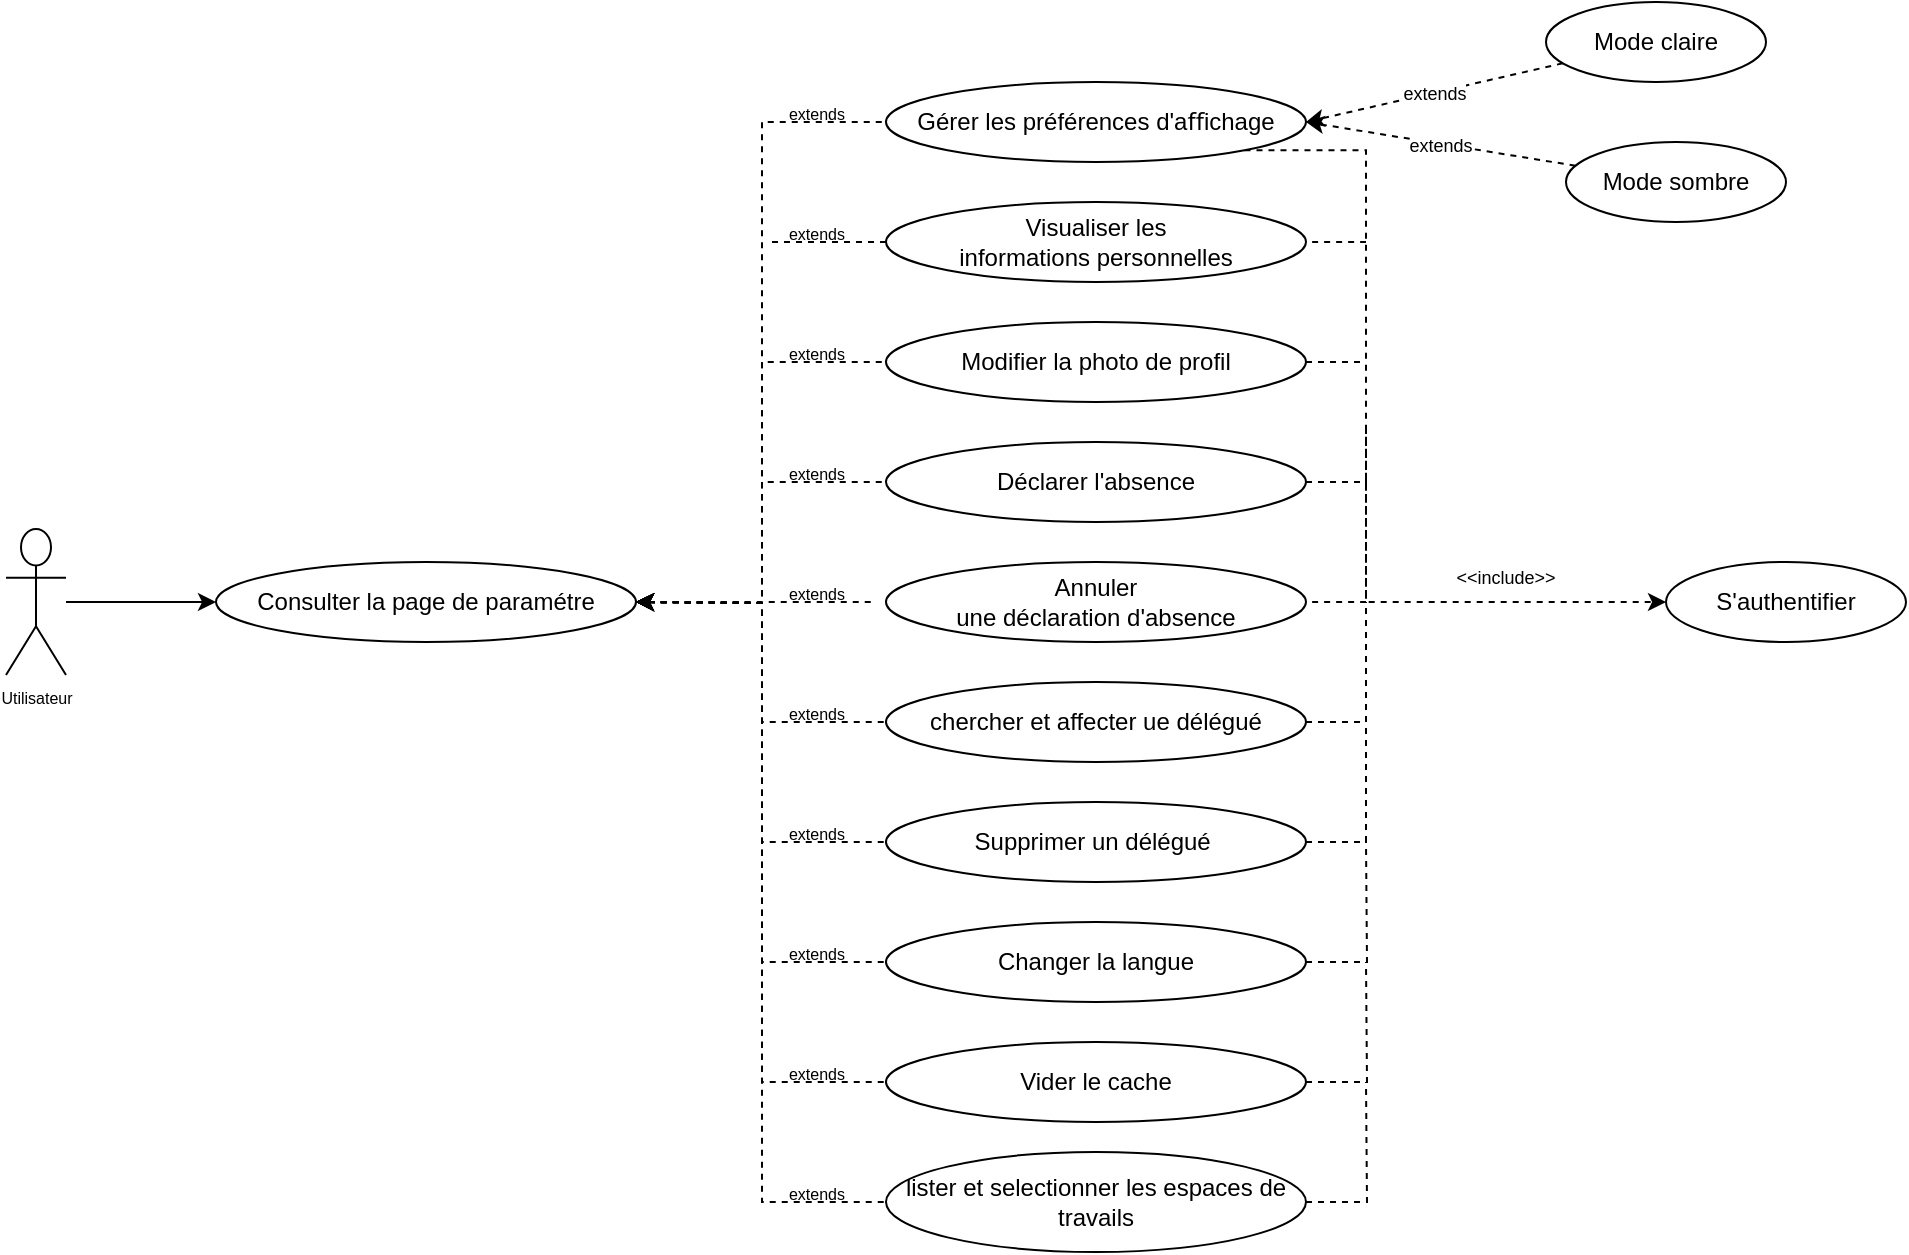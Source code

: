 <mxfile>
    <diagram id="8bSx6zjj0RE7G2_v_Q5R" name="Page-1">
        <mxGraphModel dx="1852" dy="1376" grid="1" gridSize="10" guides="1" tooltips="1" connect="1" arrows="1" fold="1" page="1" pageScale="1" pageWidth="850" pageHeight="1100" math="0" shadow="0">
            <root>
                <mxCell id="0"/>
                <mxCell id="1" parent="0"/>
                <mxCell id="13" style="edgeStyle=orthogonalEdgeStyle;html=1;entryX=0;entryY=0.5;entryDx=0;entryDy=0;rounded=0;dashed=1;startArrow=classic;startFill=1;endArrow=none;endFill=0;" parent="1" target="3" edge="1">
                    <mxGeometry relative="1" as="geometry">
                        <mxPoint x="315" y="380" as="sourcePoint"/>
                    </mxGeometry>
                </mxCell>
                <mxCell id="15" style="edgeStyle=orthogonalEdgeStyle;html=1;entryX=0;entryY=0.5;entryDx=0;entryDy=0;rounded=0;dashed=1;startArrow=classic;startFill=1;endArrow=none;endFill=0;" parent="1" target="7" edge="1">
                    <mxGeometry relative="1" as="geometry">
                        <mxPoint x="315" y="380" as="sourcePoint"/>
                    </mxGeometry>
                </mxCell>
                <mxCell id="16" style="edgeStyle=orthogonalEdgeStyle;html=1;entryX=0;entryY=0.5;entryDx=0;entryDy=0;rounded=0;dashed=1;startArrow=classic;startFill=1;endArrow=none;endFill=0;" parent="1" target="8" edge="1">
                    <mxGeometry relative="1" as="geometry">
                        <mxPoint x="315" y="380" as="sourcePoint"/>
                    </mxGeometry>
                </mxCell>
                <mxCell id="17" style="edgeStyle=orthogonalEdgeStyle;html=1;entryX=0;entryY=0.5;entryDx=0;entryDy=0;rounded=0;dashed=1;startArrow=classic;startFill=1;endArrow=none;endFill=0;" parent="1" edge="1">
                    <mxGeometry relative="1" as="geometry">
                        <mxPoint x="315" y="380" as="sourcePoint"/>
                        <mxPoint x="435" y="380" as="targetPoint"/>
                    </mxGeometry>
                </mxCell>
                <mxCell id="18" style="edgeStyle=orthogonalEdgeStyle;html=1;entryX=0;entryY=0.5;entryDx=0;entryDy=0;rounded=0;dashed=1;startArrow=classic;startFill=1;endArrow=none;endFill=0;" parent="1" target="10" edge="1">
                    <mxGeometry relative="1" as="geometry">
                        <mxPoint x="315" y="380" as="sourcePoint"/>
                    </mxGeometry>
                </mxCell>
                <mxCell id="33" style="rounded=0;html=1;entryX=0;entryY=0.5;entryDx=0;entryDy=0;fontSize=9;startArrow=classic;startFill=1;endArrow=none;endFill=0;edgeStyle=orthogonalEdgeStyle;dashed=1;" parent="1" target="32" edge="1">
                    <mxGeometry relative="1" as="geometry">
                        <mxPoint x="315" y="380" as="sourcePoint"/>
                    </mxGeometry>
                </mxCell>
                <mxCell id="38" style="edgeStyle=orthogonalEdgeStyle;rounded=0;html=1;entryX=0;entryY=0.5;entryDx=0;entryDy=0;fontSize=9;startArrow=classic;startFill=1;endArrow=none;endFill=0;dashed=1;" parent="1" target="37" edge="1">
                    <mxGeometry relative="1" as="geometry">
                        <mxPoint x="315" y="380" as="sourcePoint"/>
                    </mxGeometry>
                </mxCell>
                <mxCell id="39" style="edgeStyle=orthogonalEdgeStyle;rounded=0;html=1;entryX=0;entryY=0.5;entryDx=0;entryDy=0;fontSize=9;startArrow=classic;startFill=1;endArrow=none;endFill=0;dashed=1;" parent="1" target="36" edge="1">
                    <mxGeometry relative="1" as="geometry">
                        <mxPoint x="315" y="380" as="sourcePoint"/>
                    </mxGeometry>
                </mxCell>
                <mxCell id="45" style="edgeStyle=orthogonalEdgeStyle;rounded=0;html=1;entryX=0;entryY=0.5;entryDx=0;entryDy=0;endArrow=none;endFill=0;dashed=1;startArrow=classic;startFill=1;" parent="1" target="42" edge="1">
                    <mxGeometry relative="1" as="geometry">
                        <mxPoint x="315" y="380" as="sourcePoint"/>
                    </mxGeometry>
                </mxCell>
                <mxCell id="24" style="edgeStyle=orthogonalEdgeStyle;html=1;dashed=1;fontSize=9;startArrow=none;startFill=0;endArrow=classic;endFill=1;exitX=1;exitY=1;exitDx=0;exitDy=0;rounded=0;entryX=0;entryY=0.5;entryDx=0;entryDy=0;" parent="1" source="3" target="23" edge="1">
                    <mxGeometry relative="1" as="geometry">
                        <mxPoint x="820" y="310" as="targetPoint"/>
                        <Array as="points">
                            <mxPoint x="680" y="154"/>
                            <mxPoint x="680" y="380"/>
                        </Array>
                    </mxGeometry>
                </mxCell>
                <mxCell id="3" value="&lt;div&gt;Gérer les&amp;nbsp;&lt;span style=&quot;background-color: initial;&quot;&gt;préférences&amp;nbsp;&lt;/span&gt;&lt;span style=&quot;background-color: initial;&quot;&gt;d'aﬀichage&lt;/span&gt;&lt;/div&gt;" style="ellipse;whiteSpace=wrap;html=1;" parent="1" vertex="1">
                    <mxGeometry x="440" y="120" width="210" height="40" as="geometry"/>
                </mxCell>
                <mxCell id="21" value="&lt;font style=&quot;font-size: 9px;&quot;&gt;extends&lt;/font&gt;" style="edgeStyle=none;html=1;entryX=1;entryY=0.5;entryDx=0;entryDy=0;dashed=1;startArrow=none;startFill=0;endArrow=classic;endFill=1;" parent="1" source="4" target="3" edge="1">
                    <mxGeometry relative="1" as="geometry"/>
                </mxCell>
                <mxCell id="4" value="&lt;div&gt;Mode claire&lt;/div&gt;" style="ellipse;whiteSpace=wrap;html=1;" parent="1" vertex="1">
                    <mxGeometry x="770" y="80" width="110" height="40" as="geometry"/>
                </mxCell>
                <mxCell id="22" value="&lt;font style=&quot;font-size: 9px;&quot;&gt;extends&lt;/font&gt;" style="edgeStyle=none;html=1;entryX=1;entryY=0.5;entryDx=0;entryDy=0;dashed=1;startArrow=none;startFill=0;endArrow=classic;endFill=1;" parent="1" source="5" target="3" edge="1">
                    <mxGeometry relative="1" as="geometry"/>
                </mxCell>
                <mxCell id="5" value="&lt;div&gt;Mode sombre&lt;/div&gt;" style="ellipse;whiteSpace=wrap;html=1;" parent="1" vertex="1">
                    <mxGeometry x="780" y="150" width="110" height="40" as="geometry"/>
                </mxCell>
                <mxCell id="25" style="edgeStyle=orthogonalEdgeStyle;html=1;dashed=1;fontSize=9;startArrow=none;startFill=0;endArrow=none;endFill=0;exitX=1;exitY=1;exitDx=0;exitDy=0;rounded=0;" parent="1" source="6" edge="1">
                    <mxGeometry relative="1" as="geometry">
                        <mxPoint x="680" y="200" as="targetPoint"/>
                        <Array as="points">
                            <mxPoint x="619" y="200"/>
                        </Array>
                    </mxGeometry>
                </mxCell>
                <mxCell id="53" style="edgeStyle=orthogonalEdgeStyle;rounded=0;html=1;exitX=0;exitY=0.5;exitDx=0;exitDy=0;dashed=1;startArrow=none;startFill=0;endArrow=none;endFill=0;" edge="1" parent="1" source="6">
                    <mxGeometry relative="1" as="geometry">
                        <mxPoint x="380" y="200" as="targetPoint"/>
                    </mxGeometry>
                </mxCell>
                <mxCell id="6" value="&lt;div&gt;Visualiser l&lt;span style=&quot;background-color: initial;&quot;&gt;es informations&amp;nbsp;&lt;/span&gt;&lt;span style=&quot;background-color: initial;&quot;&gt;personnelles&lt;/span&gt;&lt;/div&gt;" style="ellipse;whiteSpace=wrap;html=1;" parent="1" vertex="1">
                    <mxGeometry x="440" y="180" width="210" height="40" as="geometry"/>
                </mxCell>
                <mxCell id="26" style="edgeStyle=orthogonalEdgeStyle;html=1;dashed=1;fontSize=9;startArrow=none;startFill=0;endArrow=none;endFill=0;rounded=0;" parent="1" source="7" edge="1">
                    <mxGeometry relative="1" as="geometry">
                        <mxPoint x="680" y="260" as="targetPoint"/>
                        <Array as="points">
                            <mxPoint x="680" y="260"/>
                        </Array>
                    </mxGeometry>
                </mxCell>
                <mxCell id="7" value="&lt;div&gt;Modifier&amp;nbsp;&lt;span style=&quot;background-color: initial;&quot;&gt;la photo de profil&lt;/span&gt;&lt;/div&gt;" style="ellipse;whiteSpace=wrap;html=1;" parent="1" vertex="1">
                    <mxGeometry x="440" y="240" width="210" height="40" as="geometry"/>
                </mxCell>
                <mxCell id="27" style="edgeStyle=orthogonalEdgeStyle;html=1;dashed=1;fontSize=9;startArrow=none;startFill=0;endArrow=none;endFill=0;rounded=0;" parent="1" source="8" edge="1">
                    <mxGeometry relative="1" as="geometry">
                        <mxPoint x="680" y="290" as="targetPoint"/>
                        <Array as="points">
                            <mxPoint x="680" y="320"/>
                            <mxPoint x="680" y="300"/>
                        </Array>
                    </mxGeometry>
                </mxCell>
                <mxCell id="8" value="&lt;div&gt;Déclarer&amp;nbsp;&lt;span style=&quot;background-color: initial;&quot;&gt;l'absence&lt;/span&gt;&lt;/div&gt;" style="ellipse;whiteSpace=wrap;html=1;" parent="1" vertex="1">
                    <mxGeometry x="440" y="300" width="210" height="40" as="geometry"/>
                </mxCell>
                <mxCell id="28" style="edgeStyle=orthogonalEdgeStyle;html=1;dashed=1;fontSize=9;startArrow=none;startFill=0;endArrow=none;endFill=0;exitX=1;exitY=0;exitDx=0;exitDy=0;rounded=0;" parent="1" source="9" edge="1">
                    <mxGeometry relative="1" as="geometry">
                        <mxPoint x="680" y="320" as="targetPoint"/>
                        <Array as="points">
                            <mxPoint x="619" y="380"/>
                            <mxPoint x="680" y="380"/>
                        </Array>
                    </mxGeometry>
                </mxCell>
                <mxCell id="9" value="&lt;div&gt;Annuler&lt;/div&gt;&lt;div&gt;une déclara&lt;span style=&quot;background-color: initial;&quot;&gt;tion d'absence&lt;/span&gt;&lt;/div&gt;" style="ellipse;whiteSpace=wrap;html=1;" parent="1" vertex="1">
                    <mxGeometry x="440" y="360" width="210" height="40" as="geometry"/>
                </mxCell>
                <mxCell id="10" value="&lt;div&gt;chercher et af&lt;span style=&quot;background-color: initial;&quot;&gt;fecter ue dé&lt;/span&gt;&lt;span style=&quot;background-color: initial;&quot;&gt;légué&lt;/span&gt;&lt;/div&gt;" style="ellipse;whiteSpace=wrap;html=1;" parent="1" vertex="1">
                    <mxGeometry x="440" y="420" width="210" height="40" as="geometry"/>
                </mxCell>
                <mxCell id="23" value="&lt;div&gt;S'authentifier&lt;/div&gt;" style="ellipse;whiteSpace=wrap;html=1;" parent="1" vertex="1">
                    <mxGeometry x="830" y="360" width="120" height="40" as="geometry"/>
                </mxCell>
                <mxCell id="31" value="" style="edgeStyle=orthogonalEdgeStyle;html=1;dashed=1;fontSize=9;startArrow=none;startFill=0;endArrow=none;endFill=1;exitX=1;exitY=0.5;exitDx=0;exitDy=0;rounded=0;" parent="1" source="10" edge="1">
                    <mxGeometry relative="1" as="geometry">
                        <mxPoint x="619.142" y="425.838" as="sourcePoint"/>
                        <mxPoint x="680" y="380" as="targetPoint"/>
                        <Array as="points">
                            <mxPoint x="680" y="440"/>
                        </Array>
                    </mxGeometry>
                </mxCell>
                <mxCell id="30" value="&amp;lt;&amp;lt;include&amp;gt;&amp;gt;" style="text;html=1;strokeColor=none;fillColor=none;align=center;verticalAlign=middle;whiteSpace=wrap;rounded=0;fontSize=9;" parent="1" vertex="1">
                    <mxGeometry x="720" y="353" width="60" height="30" as="geometry"/>
                </mxCell>
                <mxCell id="34" style="edgeStyle=orthogonalEdgeStyle;rounded=0;html=1;fontSize=9;startArrow=none;startFill=0;endArrow=none;endFill=0;dashed=1;" parent="1" source="32" edge="1">
                    <mxGeometry relative="1" as="geometry">
                        <mxPoint x="680" y="440" as="targetPoint"/>
                        <Array as="points">
                            <mxPoint x="680" y="500"/>
                        </Array>
                    </mxGeometry>
                </mxCell>
                <mxCell id="32" value="&lt;div&gt;Supprimer un délégué&amp;nbsp;&lt;/div&gt;" style="ellipse;whiteSpace=wrap;html=1;" parent="1" vertex="1">
                    <mxGeometry x="440" y="480" width="210" height="40" as="geometry"/>
                </mxCell>
                <mxCell id="40" style="edgeStyle=orthogonalEdgeStyle;rounded=0;html=1;fontSize=9;startArrow=none;startFill=0;endArrow=none;endFill=0;dashed=1;" parent="1" source="36" edge="1">
                    <mxGeometry relative="1" as="geometry">
                        <mxPoint x="680" y="500" as="targetPoint"/>
                    </mxGeometry>
                </mxCell>
                <mxCell id="36" value="Changer la langue" style="ellipse;whiteSpace=wrap;html=1;" parent="1" vertex="1">
                    <mxGeometry x="440" y="540" width="210" height="40" as="geometry"/>
                </mxCell>
                <mxCell id="41" style="edgeStyle=orthogonalEdgeStyle;rounded=0;html=1;fontSize=9;startArrow=none;startFill=0;endArrow=none;endFill=0;dashed=1;" parent="1" source="37" edge="1">
                    <mxGeometry relative="1" as="geometry">
                        <mxPoint x="680" y="560" as="targetPoint"/>
                    </mxGeometry>
                </mxCell>
                <mxCell id="37" value="Vider le cache" style="ellipse;whiteSpace=wrap;html=1;" parent="1" vertex="1">
                    <mxGeometry x="440" y="600" width="210" height="40" as="geometry"/>
                </mxCell>
                <mxCell id="44" style="edgeStyle=orthogonalEdgeStyle;html=1;dashed=1;endArrow=none;endFill=0;rounded=0;" parent="1" source="42" edge="1">
                    <mxGeometry relative="1" as="geometry">
                        <mxPoint x="680.0" y="620" as="targetPoint"/>
                    </mxGeometry>
                </mxCell>
                <mxCell id="42" value="lister et selectionner les espaces de travails" style="ellipse;whiteSpace=wrap;html=1;" parent="1" vertex="1">
                    <mxGeometry x="440" y="655" width="210" height="50" as="geometry"/>
                </mxCell>
                <mxCell id="51" value="Consulter la page de paramétre" style="ellipse;whiteSpace=wrap;html=1;" vertex="1" parent="1">
                    <mxGeometry x="105" y="360" width="210" height="40" as="geometry"/>
                </mxCell>
                <mxCell id="54" value="extends" style="text;html=1;align=center;verticalAlign=middle;resizable=0;points=[];autosize=1;strokeColor=none;fillColor=none;fontSize=8;" vertex="1" parent="1">
                    <mxGeometry x="380" y="666" width="50" height="20" as="geometry"/>
                </mxCell>
                <mxCell id="57" value="extends" style="text;html=1;align=center;verticalAlign=middle;resizable=0;points=[];autosize=1;strokeColor=none;fillColor=none;fontSize=8;" vertex="1" parent="1">
                    <mxGeometry x="380" y="606" width="50" height="20" as="geometry"/>
                </mxCell>
                <mxCell id="58" value="extends" style="text;html=1;align=center;verticalAlign=middle;resizable=0;points=[];autosize=1;strokeColor=none;fillColor=none;fontSize=8;" vertex="1" parent="1">
                    <mxGeometry x="380" y="546" width="50" height="20" as="geometry"/>
                </mxCell>
                <mxCell id="59" value="extends" style="text;html=1;align=center;verticalAlign=middle;resizable=0;points=[];autosize=1;strokeColor=none;fillColor=none;fontSize=8;" vertex="1" parent="1">
                    <mxGeometry x="380" y="486" width="50" height="20" as="geometry"/>
                </mxCell>
                <mxCell id="60" value="extends" style="text;html=1;align=center;verticalAlign=middle;resizable=0;points=[];autosize=1;strokeColor=none;fillColor=none;fontSize=8;" vertex="1" parent="1">
                    <mxGeometry x="380" y="426" width="50" height="20" as="geometry"/>
                </mxCell>
                <mxCell id="61" value="extends" style="text;html=1;align=center;verticalAlign=middle;resizable=0;points=[];autosize=1;strokeColor=none;fillColor=none;fontSize=8;" vertex="1" parent="1">
                    <mxGeometry x="380" y="366" width="50" height="20" as="geometry"/>
                </mxCell>
                <mxCell id="62" value="extends" style="text;html=1;align=center;verticalAlign=middle;resizable=0;points=[];autosize=1;strokeColor=none;fillColor=none;fontSize=8;" vertex="1" parent="1">
                    <mxGeometry x="380" y="306" width="50" height="20" as="geometry"/>
                </mxCell>
                <mxCell id="63" value="extends" style="text;html=1;align=center;verticalAlign=middle;resizable=0;points=[];autosize=1;strokeColor=none;fillColor=none;fontSize=8;" vertex="1" parent="1">
                    <mxGeometry x="380" y="246" width="50" height="20" as="geometry"/>
                </mxCell>
                <mxCell id="64" value="extends" style="text;html=1;align=center;verticalAlign=middle;resizable=0;points=[];autosize=1;strokeColor=none;fillColor=none;fontSize=8;" vertex="1" parent="1">
                    <mxGeometry x="380" y="186" width="50" height="20" as="geometry"/>
                </mxCell>
                <mxCell id="65" value="extends" style="text;html=1;align=center;verticalAlign=middle;resizable=0;points=[];autosize=1;strokeColor=none;fillColor=none;fontSize=8;" vertex="1" parent="1">
                    <mxGeometry x="380" y="126" width="50" height="20" as="geometry"/>
                </mxCell>
                <mxCell id="69" style="edgeStyle=orthogonalEdgeStyle;rounded=0;html=1;entryX=0;entryY=0.5;entryDx=0;entryDy=0;fontSize=8;startArrow=none;startFill=0;endArrow=classic;endFill=1;" edge="1" parent="1" source="66" target="51">
                    <mxGeometry relative="1" as="geometry"/>
                </mxCell>
                <mxCell id="66" value="Utilisateur" style="shape=umlActor;verticalLabelPosition=bottom;verticalAlign=top;html=1;fontSize=8;" vertex="1" parent="1">
                    <mxGeometry y="343.5" width="30" height="73" as="geometry"/>
                </mxCell>
            </root>
        </mxGraphModel>
    </diagram>
</mxfile>